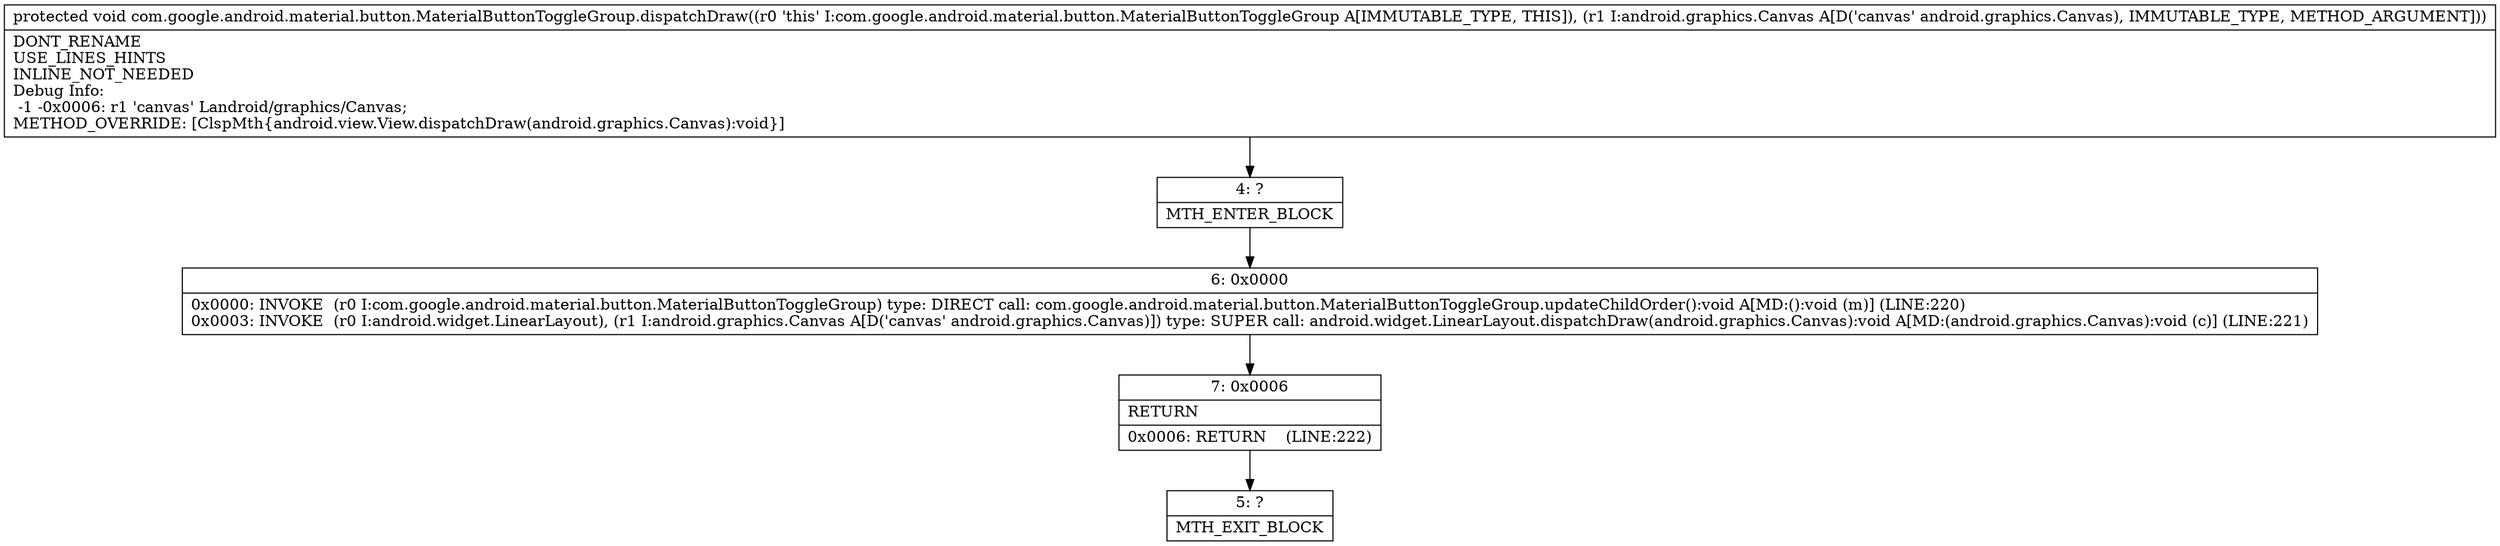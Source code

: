 digraph "CFG forcom.google.android.material.button.MaterialButtonToggleGroup.dispatchDraw(Landroid\/graphics\/Canvas;)V" {
Node_4 [shape=record,label="{4\:\ ?|MTH_ENTER_BLOCK\l}"];
Node_6 [shape=record,label="{6\:\ 0x0000|0x0000: INVOKE  (r0 I:com.google.android.material.button.MaterialButtonToggleGroup) type: DIRECT call: com.google.android.material.button.MaterialButtonToggleGroup.updateChildOrder():void A[MD:():void (m)] (LINE:220)\l0x0003: INVOKE  (r0 I:android.widget.LinearLayout), (r1 I:android.graphics.Canvas A[D('canvas' android.graphics.Canvas)]) type: SUPER call: android.widget.LinearLayout.dispatchDraw(android.graphics.Canvas):void A[MD:(android.graphics.Canvas):void (c)] (LINE:221)\l}"];
Node_7 [shape=record,label="{7\:\ 0x0006|RETURN\l|0x0006: RETURN    (LINE:222)\l}"];
Node_5 [shape=record,label="{5\:\ ?|MTH_EXIT_BLOCK\l}"];
MethodNode[shape=record,label="{protected void com.google.android.material.button.MaterialButtonToggleGroup.dispatchDraw((r0 'this' I:com.google.android.material.button.MaterialButtonToggleGroup A[IMMUTABLE_TYPE, THIS]), (r1 I:android.graphics.Canvas A[D('canvas' android.graphics.Canvas), IMMUTABLE_TYPE, METHOD_ARGUMENT]))  | DONT_RENAME\lUSE_LINES_HINTS\lINLINE_NOT_NEEDED\lDebug Info:\l  \-1 \-0x0006: r1 'canvas' Landroid\/graphics\/Canvas;\lMETHOD_OVERRIDE: [ClspMth\{android.view.View.dispatchDraw(android.graphics.Canvas):void\}]\l}"];
MethodNode -> Node_4;Node_4 -> Node_6;
Node_6 -> Node_7;
Node_7 -> Node_5;
}

